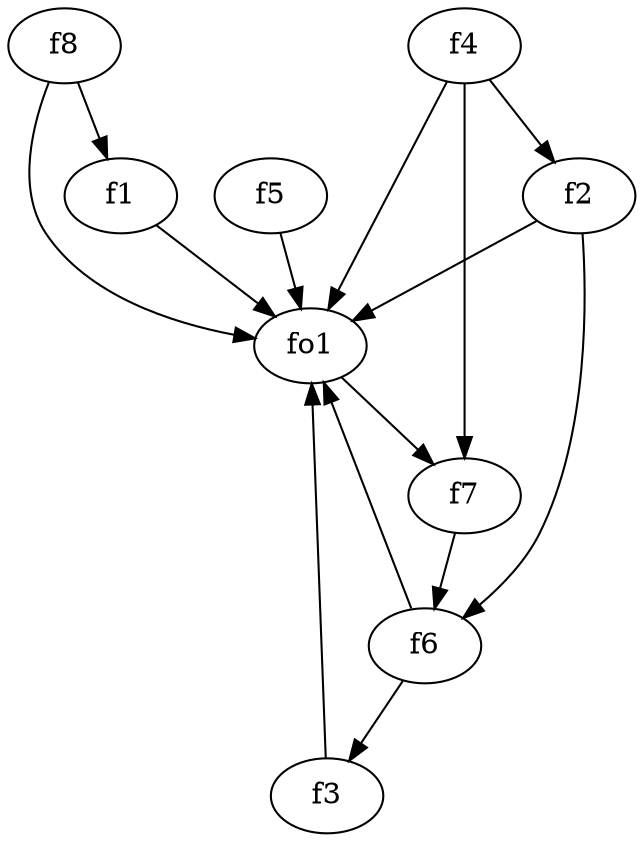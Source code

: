 strict digraph  {
f1;
f2;
f3;
f4;
f5;
f6;
f7;
f8;
fo1;
f1 -> fo1  [weight=2];
f2 -> fo1  [weight=2];
f2 -> f6  [weight=2];
f3 -> fo1  [weight=2];
f4 -> fo1  [weight=2];
f4 -> f7  [weight=2];
f4 -> f2  [weight=2];
f5 -> fo1  [weight=2];
f6 -> fo1  [weight=2];
f6 -> f3  [weight=2];
f7 -> f6  [weight=2];
f8 -> fo1  [weight=2];
f8 -> f1  [weight=2];
fo1 -> f7  [weight=2];
}
